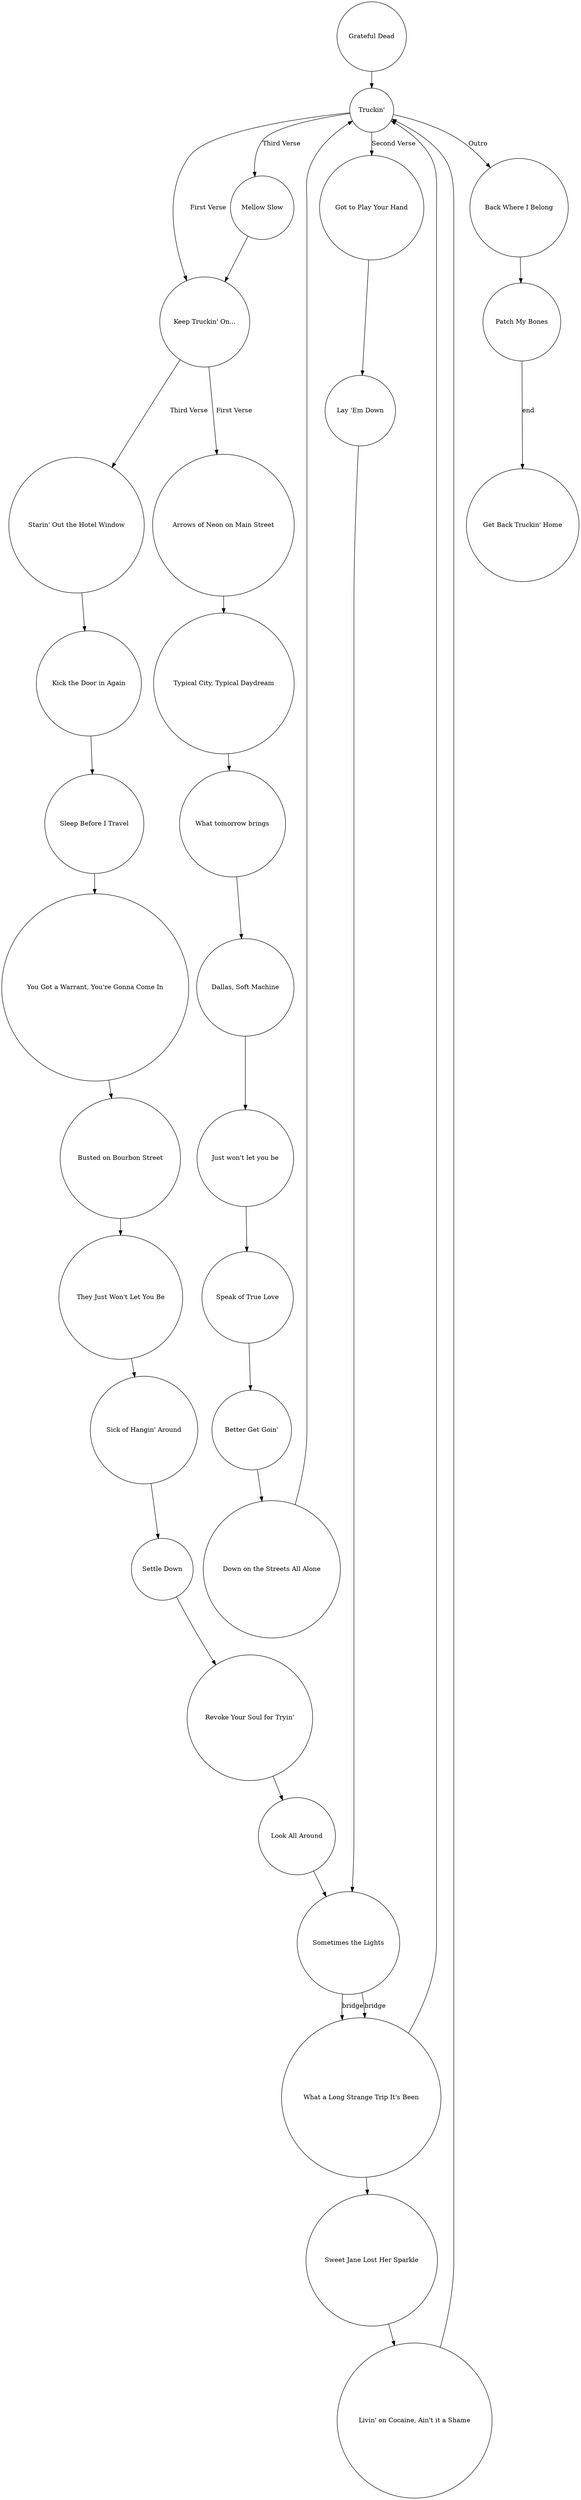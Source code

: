 digraph{
  node[shape="circle"]

  "Grateful Dead" -> "Truckin'"
  "Truckin'" -> "Keep Truckin' On..."[label="First Verse"]
  "Keep Truckin' On..." -> "Arrows of Neon on Main Street"[label="First Verse"]
  "Arrows of Neon on Main Street" ->"Typical City, Typical Daydream"
  "Typical City, Typical Daydream" -> "What tomorrow brings"
  "What tomorrow brings" -> "Dallas, Soft Machine"
  "Dallas, Soft Machine" -> "Just won't let you be"
  "Just won't let you be" -> "Speak of True Love"
  "Speak of True Love" -> "Better Get Goin'"
  "Better Get Goin'" -> "Down on the Streets All Alone"
  "Down on the Streets All Alone" -> "Truckin'"
  "Truckin'" -> "Got to Play Your Hand"[label="Second Verse"]
  "Got to Play Your Hand" -> "Lay 'Em Down"
  "Lay 'Em Down" -> "Sometimes the Lights"
  "Sometimes the Lights" -> "What a Long Strange Trip It's Been"[label="bridge"]
  "What a Long Strange Trip It's Been" -> "Sweet Jane Lost Her Sparkle"
  "Sweet Jane Lost Her Sparkle" -> "Livin' on Cocaine, Ain't it a Shame"
  "Livin' on Cocaine, Ain't it a Shame" -> "Truckin'"
  "Truckin'" -> "Mellow Slow"[label="Third Verse"]
  "Mellow Slow" -> "Keep Truckin' On..."
  "Keep Truckin' On..." -> "Starin' Out the Hotel Window"[label="Third Verse"]
  "Starin' Out the Hotel Window" -> "Kick the Door in Again"
  "Kick the Door in Again" -> "Sleep Before I Travel"
  "Sleep Before I Travel" -> "You Got a Warrant, You're Gonna Come In"
  "You Got a Warrant, You're Gonna Come In" -> "Busted on Bourbon Street"
  "Busted on Bourbon Street" -> "They Just Won't Let You Be"
  "They Just Won't Let You Be" -> "Sick of Hangin' Around"
  "Sick of Hangin' Around" -> "Settle Down"
  "Settle Down" -> "Revoke Your Soul for Tryin'"
  "Revoke Your Soul for Tryin'" -> "Look All Around"
  "Look All Around" -> "Sometimes the Lights"
  "Sometimes the Lights" -> "What a Long Strange Trip It's Been"[label="bridge"]
  "What a Long Strange Trip It's Been" -> "Truckin'"
  "Truckin'" -> "Back Where I Belong"[label="Outro"]
  "Back Where I Belong" -> "Patch My Bones"
  "Patch My Bones" -> "Get Back Truckin' Home"[label="end"]


}
